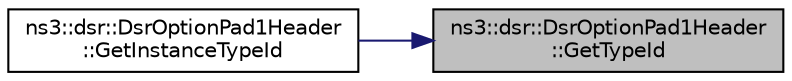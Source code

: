 digraph "ns3::dsr::DsrOptionPad1Header::GetTypeId"
{
 // LATEX_PDF_SIZE
  edge [fontname="Helvetica",fontsize="10",labelfontname="Helvetica",labelfontsize="10"];
  node [fontname="Helvetica",fontsize="10",shape=record];
  rankdir="RL";
  Node1 [label="ns3::dsr::DsrOptionPad1Header\l::GetTypeId",height=0.2,width=0.4,color="black", fillcolor="grey75", style="filled", fontcolor="black",tooltip="Get the type identificator."];
  Node1 -> Node2 [dir="back",color="midnightblue",fontsize="10",style="solid",fontname="Helvetica"];
  Node2 [label="ns3::dsr::DsrOptionPad1Header\l::GetInstanceTypeId",height=0.2,width=0.4,color="black", fillcolor="white", style="filled",URL="$classns3_1_1dsr_1_1_dsr_option_pad1_header.html#a153f826124805d3574378baed424377b",tooltip="Get the instance type ID."];
}
